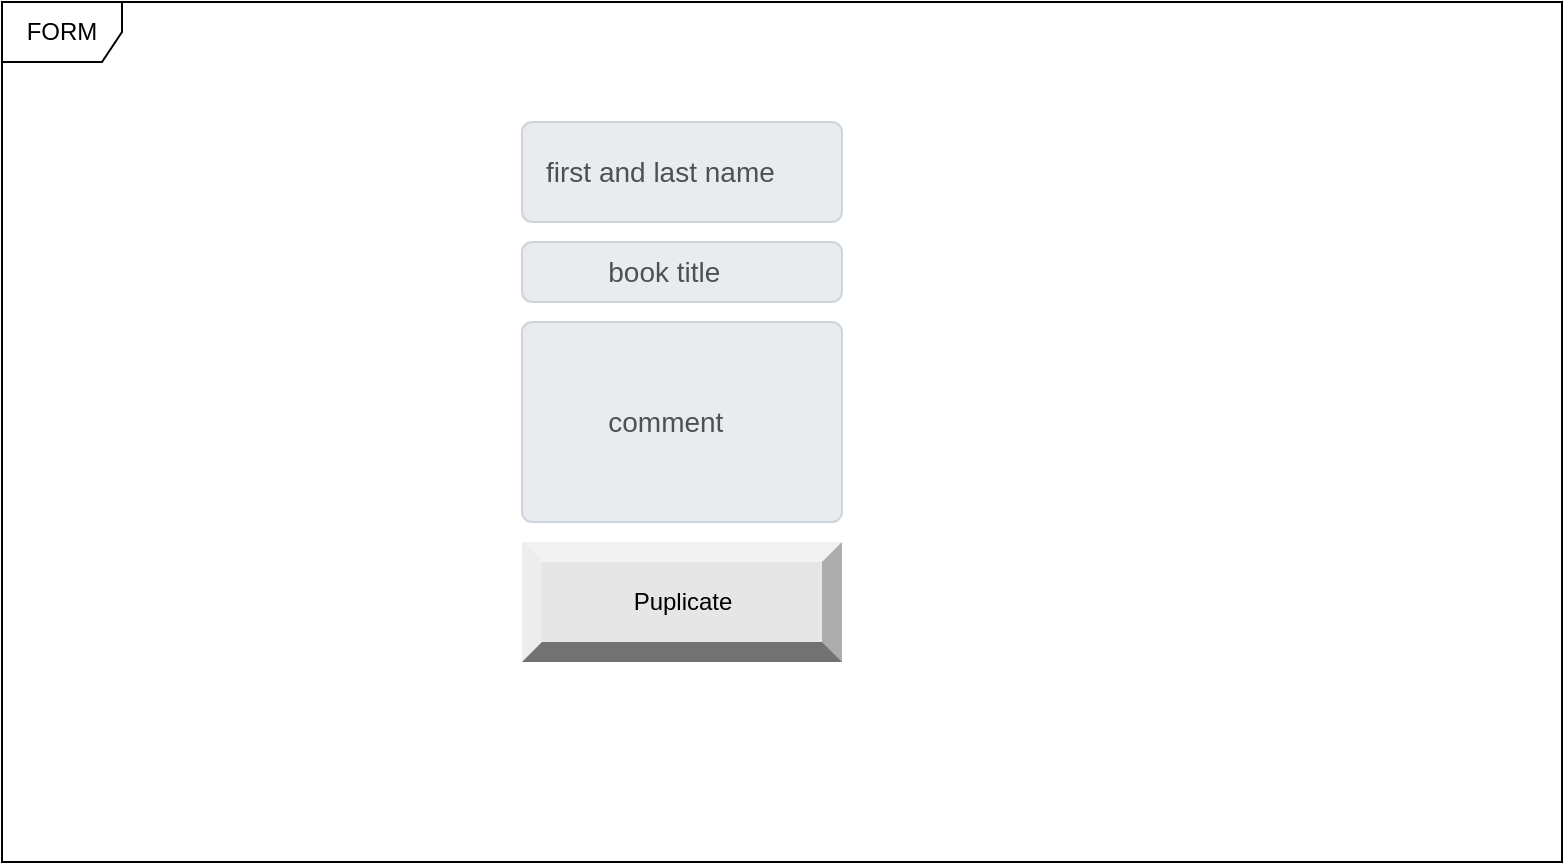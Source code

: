 <mxfile version="15.8.6" type="github"><diagram id="MRPfynTBs9Zo-5KELQwg" name="Page-1"><mxGraphModel dx="1038" dy="579" grid="1" gridSize="10" guides="1" tooltips="1" connect="1" arrows="1" fold="1" page="1" pageScale="1" pageWidth="827" pageHeight="1169" math="0" shadow="0"><root><mxCell id="0"/><mxCell id="1" parent="0"/><mxCell id="wdCLDgn5n3PaV8xQ5Ev6-2" value="FORM" style="shape=umlFrame;whiteSpace=wrap;html=1;" vertex="1" parent="1"><mxGeometry x="20" y="80" width="780" height="430" as="geometry"/></mxCell><mxCell id="wdCLDgn5n3PaV8xQ5Ev6-3" value="first and last name" style="html=1;shadow=0;dashed=0;shape=mxgraph.bootstrap.rrect;rSize=5;strokeColor=#CED4DA;strokeWidth=1;fillColor=#E9ECEF;fontColor=#505050;whiteSpace=wrap;align=left;verticalAlign=middle;spacingLeft=10;fontSize=14;" vertex="1" parent="1"><mxGeometry x="280" y="140" width="160" height="50" as="geometry"/></mxCell><mxCell id="wdCLDgn5n3PaV8xQ5Ev6-4" value="&amp;nbsp; &amp;nbsp; &amp;nbsp; &amp;nbsp; book title" style="html=1;shadow=0;dashed=0;shape=mxgraph.bootstrap.rrect;rSize=5;strokeColor=#CED4DA;strokeWidth=1;fillColor=#E9ECEF;fontColor=#505050;whiteSpace=wrap;align=left;verticalAlign=middle;spacingLeft=10;fontSize=14;" vertex="1" parent="1"><mxGeometry x="280" y="200" width="160" height="30" as="geometry"/></mxCell><mxCell id="wdCLDgn5n3PaV8xQ5Ev6-9" value="&amp;nbsp; &amp;nbsp; &amp;nbsp; &amp;nbsp; comment&amp;nbsp;" style="html=1;shadow=0;dashed=0;shape=mxgraph.bootstrap.rrect;rSize=5;strokeColor=#CED4DA;strokeWidth=1;fillColor=#E9ECEF;fontColor=#505050;whiteSpace=wrap;align=left;verticalAlign=middle;spacingLeft=10;fontSize=14;" vertex="1" parent="1"><mxGeometry x="280" y="240" width="160" height="100" as="geometry"/></mxCell><mxCell id="wdCLDgn5n3PaV8xQ5Ev6-10" value="Puplicate" style="labelPosition=center;verticalLabelPosition=middle;align=center;html=1;shape=mxgraph.basic.shaded_button;dx=10;fillColor=#E6E6E6;strokeColor=none;" vertex="1" parent="1"><mxGeometry x="280" y="350" width="160" height="60" as="geometry"/></mxCell></root></mxGraphModel></diagram></mxfile>